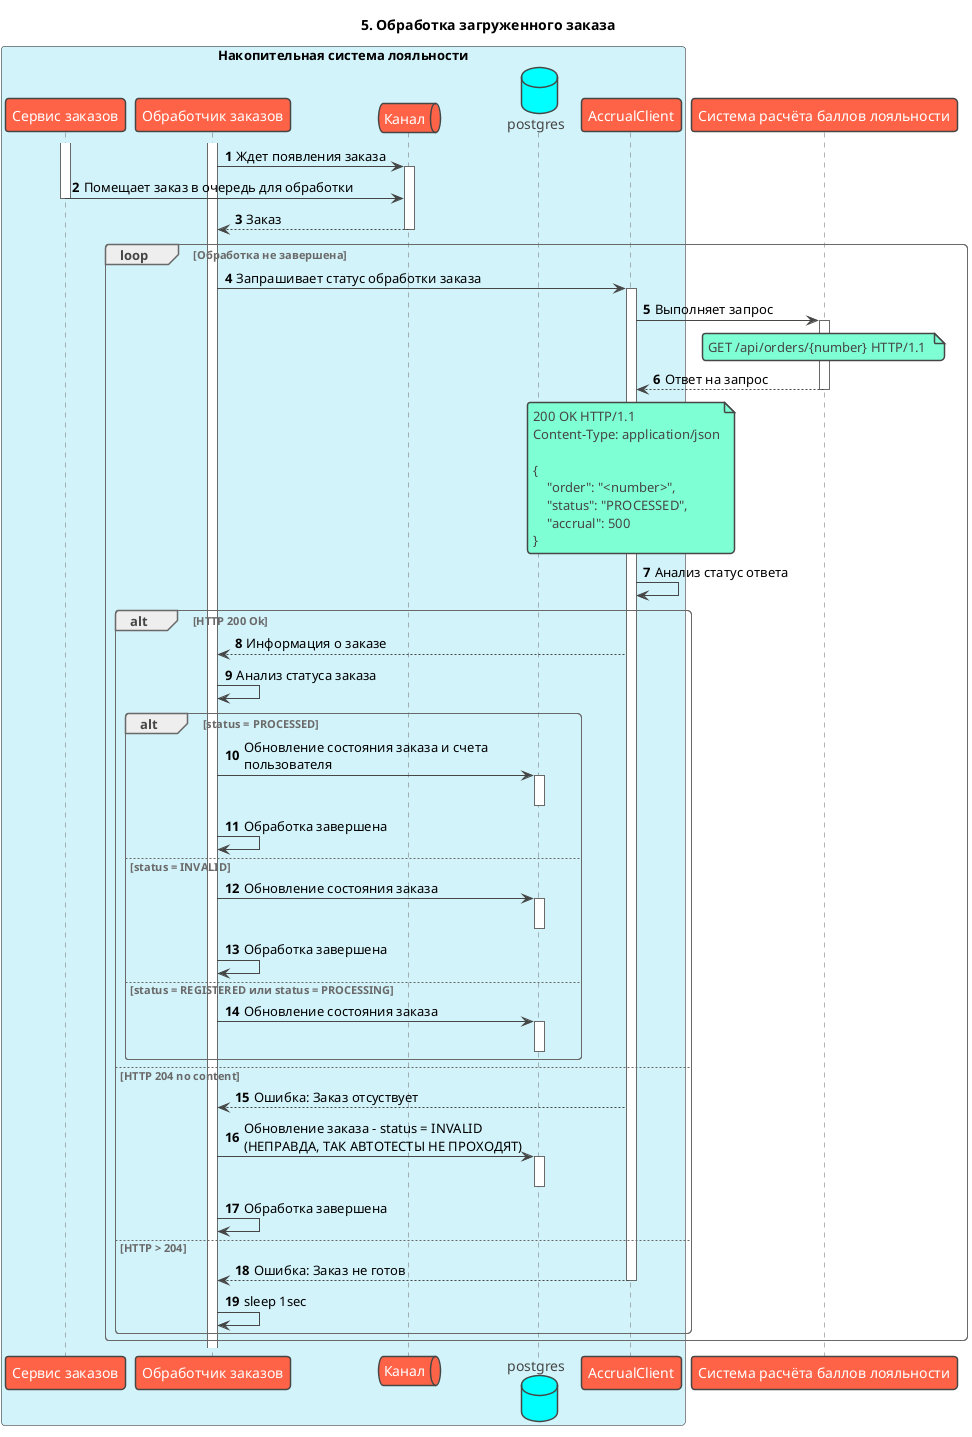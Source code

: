 @startuml
!theme vibrant
title: 5. Обработка загруженного заказа
skinparam maxMessageSize 300
autonumber

box "Накопительная система лояльности" #d3f3fa
participant "Сервис заказов" as order
participant "Обработчик заказов" as worker
queue "Канал" as queue
database "postgres" as db
participant "AccrualClient" as accrual_client
end box

participant "Система расчёта баллов лояльности" as accrual

activate order
activate worker
worker -> queue ++ : Ждет появления заказа
order -> queue: Помещает заказ в очередь для обработки
deactivate order
queue --> worker: Заказ
deactivate queue
loop Обработка не завершена
    worker -> accrual_client ++ : Запрашивает статус обработки заказа
    accrual_client -> accrual ++ : Выполняет запрос
    note over accrual
        GET /api/orders/{number} HTTP/1.1 
    end note
    return Ответ на запрос
    note over accrual_client
    200 OK HTTP/1.1
    Content-Type: application/json
    
    {
        "order": "<number>",
        "status": "PROCESSED",
        "accrual": 500
    }
    end note   
    accrual_client -> accrual_client: Анализ статус ответа
    alt HTTP 200 Ok
        accrual_client --> worker : Информация о заказе
        worker -> worker: Анализ статуса заказа
        alt status = PROCESSED
            worker -> db ++ : Обновление состояния заказа и счета пользователя
            deactivate db
            worker -> worker: Обработка завершена
        else status = INVALID
            worker -> db ++ : Обновление состояния заказа
            deactivate db
            worker -> worker: Обработка завершена
        else status = REGISTERED или status = PROCESSING
            worker -> db ++ : Обновление состояния заказа
            deactivate db
        end
    else HTTP 204 no content
        accrual_client --> worker : Ошибка: Заказ отсуствует
        worker -> db ++ : Обновление заказа - status = INVALID (НЕПРАВДА, ТАК АВТОТЕСТЫ НЕ ПРОХОДЯТ)
        deactivate db
        worker -> worker: Обработка завершена
    else HTTP > 204
        accrual_client --> worker : Ошибка: Заказ не готов
        deactivate accrual_client
        worker -> worker: sleep 1sec
    end
end loop
@enduml